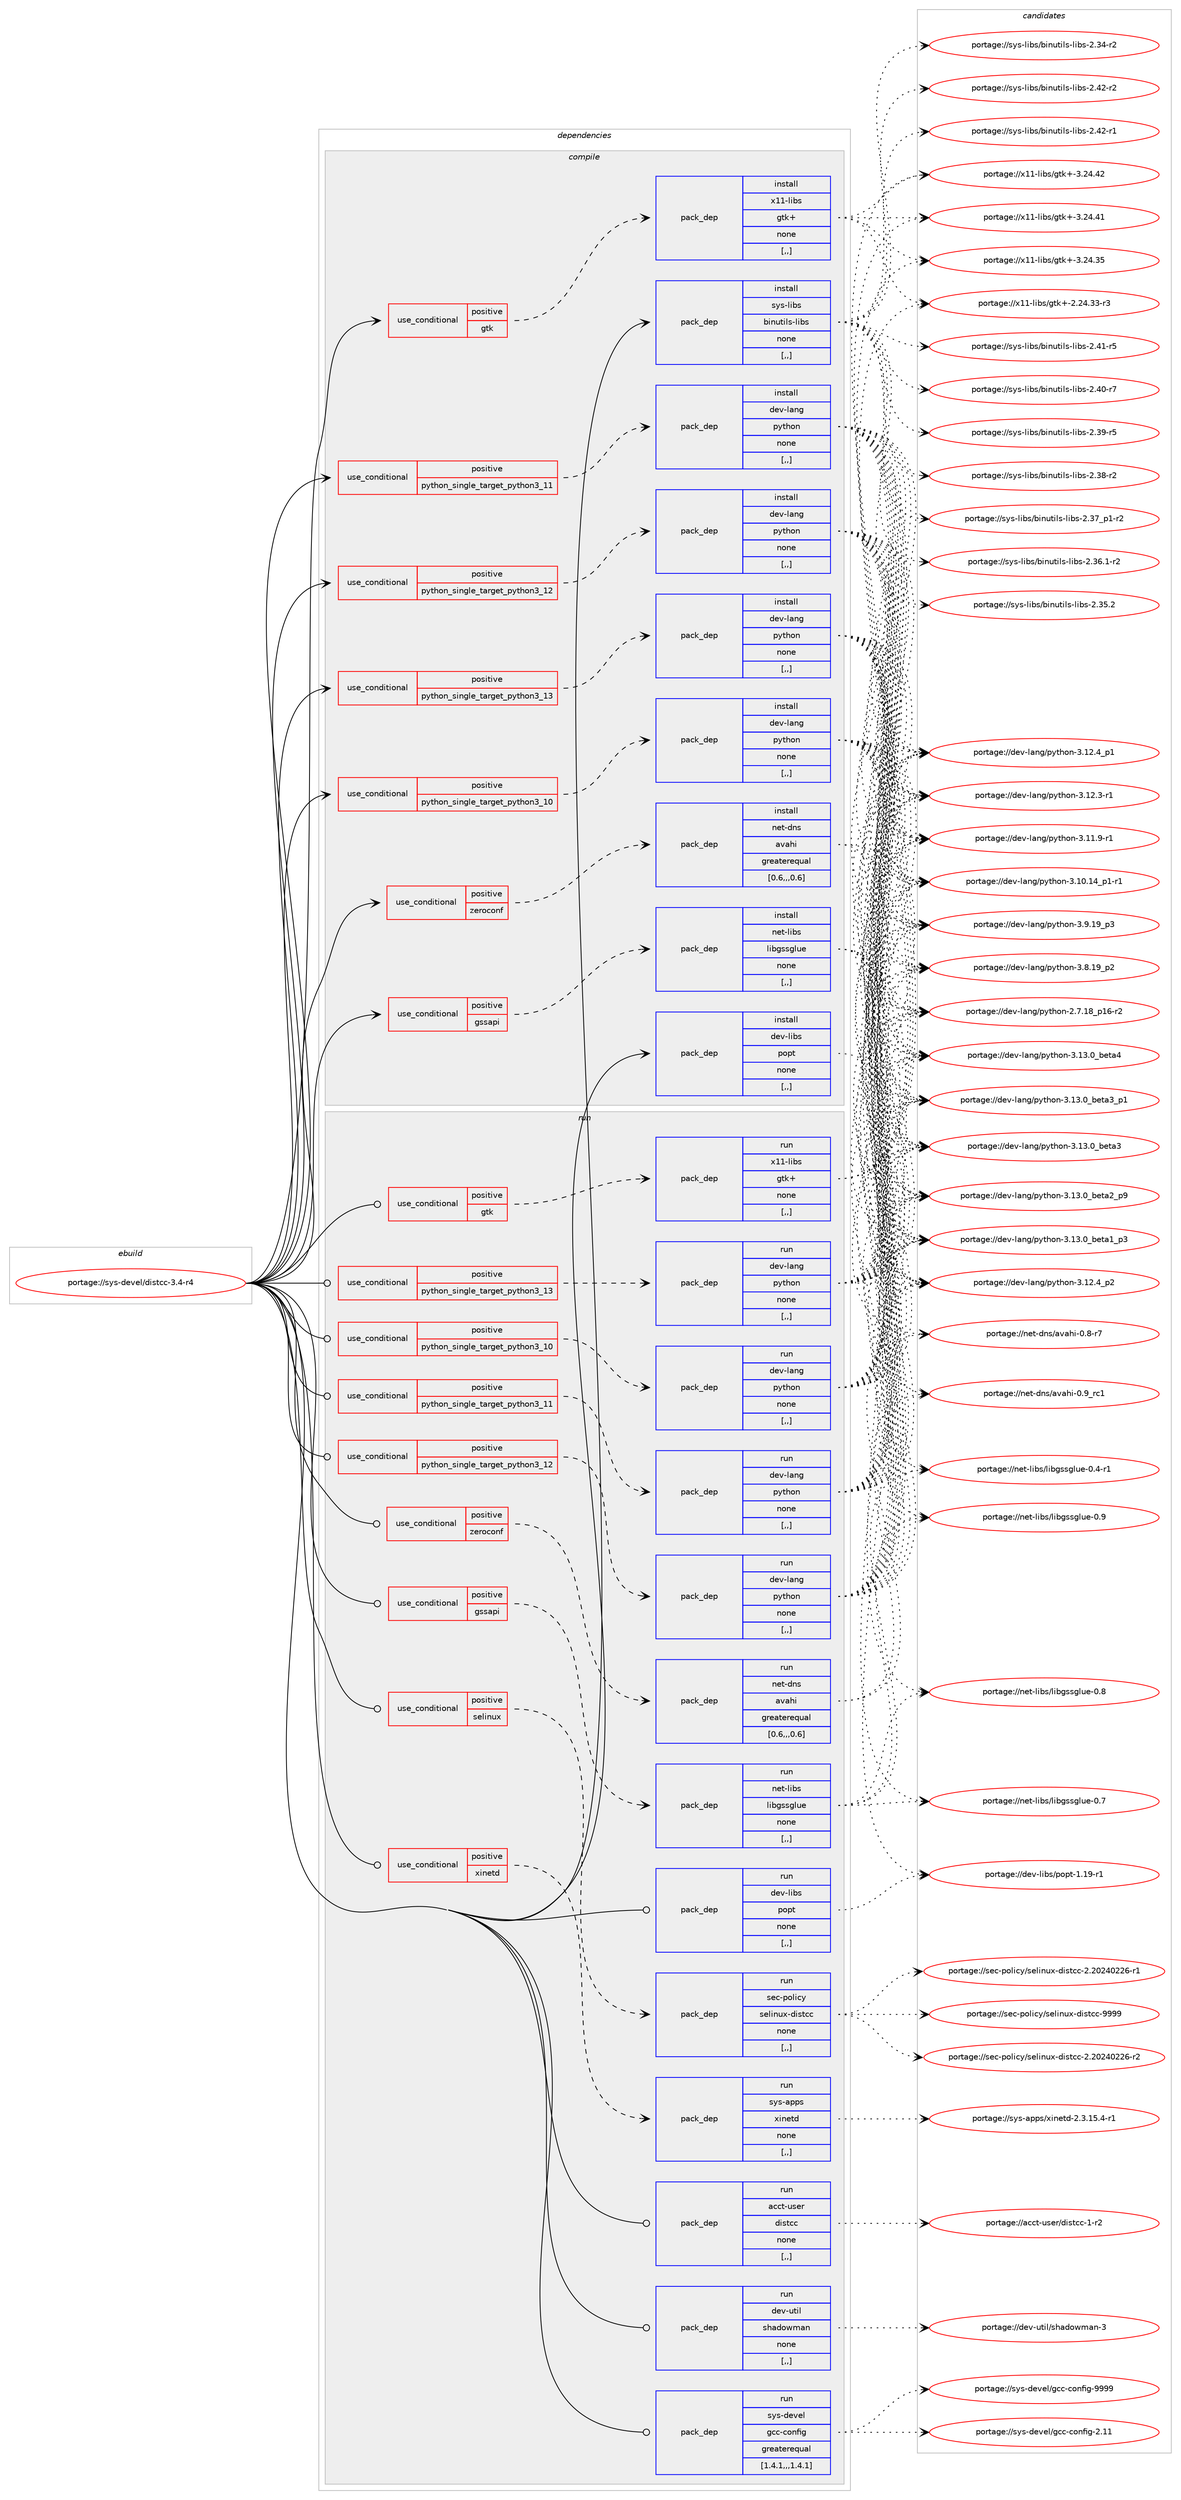 digraph prolog {

# *************
# Graph options
# *************

newrank=true;
concentrate=true;
compound=true;
graph [rankdir=LR,fontname=Helvetica,fontsize=10,ranksep=1.5];#, ranksep=2.5, nodesep=0.2];
edge  [arrowhead=vee];
node  [fontname=Helvetica,fontsize=10];

# **********
# The ebuild
# **********

subgraph cluster_leftcol {
color=gray;
label=<<i>ebuild</i>>;
id [label="portage://sys-devel/distcc-3.4-r4", color=red, width=4, href="../sys-devel/distcc-3.4-r4.svg"];
}

# ****************
# The dependencies
# ****************

subgraph cluster_midcol {
color=gray;
label=<<i>dependencies</i>>;
subgraph cluster_compile {
fillcolor="#eeeeee";
style=filled;
label=<<i>compile</i>>;
subgraph cond115149 {
dependency432946 [label=<<TABLE BORDER="0" CELLBORDER="1" CELLSPACING="0" CELLPADDING="4"><TR><TD ROWSPAN="3" CELLPADDING="10">use_conditional</TD></TR><TR><TD>positive</TD></TR><TR><TD>gssapi</TD></TR></TABLE>>, shape=none, color=red];
subgraph pack314850 {
dependency432947 [label=<<TABLE BORDER="0" CELLBORDER="1" CELLSPACING="0" CELLPADDING="4" WIDTH="220"><TR><TD ROWSPAN="6" CELLPADDING="30">pack_dep</TD></TR><TR><TD WIDTH="110">install</TD></TR><TR><TD>net-libs</TD></TR><TR><TD>libgssglue</TD></TR><TR><TD>none</TD></TR><TR><TD>[,,]</TD></TR></TABLE>>, shape=none, color=blue];
}
dependency432946:e -> dependency432947:w [weight=20,style="dashed",arrowhead="vee"];
}
id:e -> dependency432946:w [weight=20,style="solid",arrowhead="vee"];
subgraph cond115150 {
dependency432948 [label=<<TABLE BORDER="0" CELLBORDER="1" CELLSPACING="0" CELLPADDING="4"><TR><TD ROWSPAN="3" CELLPADDING="10">use_conditional</TD></TR><TR><TD>positive</TD></TR><TR><TD>gtk</TD></TR></TABLE>>, shape=none, color=red];
subgraph pack314851 {
dependency432949 [label=<<TABLE BORDER="0" CELLBORDER="1" CELLSPACING="0" CELLPADDING="4" WIDTH="220"><TR><TD ROWSPAN="6" CELLPADDING="30">pack_dep</TD></TR><TR><TD WIDTH="110">install</TD></TR><TR><TD>x11-libs</TD></TR><TR><TD>gtk+</TD></TR><TR><TD>none</TD></TR><TR><TD>[,,]</TD></TR></TABLE>>, shape=none, color=blue];
}
dependency432948:e -> dependency432949:w [weight=20,style="dashed",arrowhead="vee"];
}
id:e -> dependency432948:w [weight=20,style="solid",arrowhead="vee"];
subgraph cond115151 {
dependency432950 [label=<<TABLE BORDER="0" CELLBORDER="1" CELLSPACING="0" CELLPADDING="4"><TR><TD ROWSPAN="3" CELLPADDING="10">use_conditional</TD></TR><TR><TD>positive</TD></TR><TR><TD>python_single_target_python3_10</TD></TR></TABLE>>, shape=none, color=red];
subgraph pack314852 {
dependency432951 [label=<<TABLE BORDER="0" CELLBORDER="1" CELLSPACING="0" CELLPADDING="4" WIDTH="220"><TR><TD ROWSPAN="6" CELLPADDING="30">pack_dep</TD></TR><TR><TD WIDTH="110">install</TD></TR><TR><TD>dev-lang</TD></TR><TR><TD>python</TD></TR><TR><TD>none</TD></TR><TR><TD>[,,]</TD></TR></TABLE>>, shape=none, color=blue];
}
dependency432950:e -> dependency432951:w [weight=20,style="dashed",arrowhead="vee"];
}
id:e -> dependency432950:w [weight=20,style="solid",arrowhead="vee"];
subgraph cond115152 {
dependency432952 [label=<<TABLE BORDER="0" CELLBORDER="1" CELLSPACING="0" CELLPADDING="4"><TR><TD ROWSPAN="3" CELLPADDING="10">use_conditional</TD></TR><TR><TD>positive</TD></TR><TR><TD>python_single_target_python3_11</TD></TR></TABLE>>, shape=none, color=red];
subgraph pack314853 {
dependency432953 [label=<<TABLE BORDER="0" CELLBORDER="1" CELLSPACING="0" CELLPADDING="4" WIDTH="220"><TR><TD ROWSPAN="6" CELLPADDING="30">pack_dep</TD></TR><TR><TD WIDTH="110">install</TD></TR><TR><TD>dev-lang</TD></TR><TR><TD>python</TD></TR><TR><TD>none</TD></TR><TR><TD>[,,]</TD></TR></TABLE>>, shape=none, color=blue];
}
dependency432952:e -> dependency432953:w [weight=20,style="dashed",arrowhead="vee"];
}
id:e -> dependency432952:w [weight=20,style="solid",arrowhead="vee"];
subgraph cond115153 {
dependency432954 [label=<<TABLE BORDER="0" CELLBORDER="1" CELLSPACING="0" CELLPADDING="4"><TR><TD ROWSPAN="3" CELLPADDING="10">use_conditional</TD></TR><TR><TD>positive</TD></TR><TR><TD>python_single_target_python3_12</TD></TR></TABLE>>, shape=none, color=red];
subgraph pack314854 {
dependency432955 [label=<<TABLE BORDER="0" CELLBORDER="1" CELLSPACING="0" CELLPADDING="4" WIDTH="220"><TR><TD ROWSPAN="6" CELLPADDING="30">pack_dep</TD></TR><TR><TD WIDTH="110">install</TD></TR><TR><TD>dev-lang</TD></TR><TR><TD>python</TD></TR><TR><TD>none</TD></TR><TR><TD>[,,]</TD></TR></TABLE>>, shape=none, color=blue];
}
dependency432954:e -> dependency432955:w [weight=20,style="dashed",arrowhead="vee"];
}
id:e -> dependency432954:w [weight=20,style="solid",arrowhead="vee"];
subgraph cond115154 {
dependency432956 [label=<<TABLE BORDER="0" CELLBORDER="1" CELLSPACING="0" CELLPADDING="4"><TR><TD ROWSPAN="3" CELLPADDING="10">use_conditional</TD></TR><TR><TD>positive</TD></TR><TR><TD>python_single_target_python3_13</TD></TR></TABLE>>, shape=none, color=red];
subgraph pack314855 {
dependency432957 [label=<<TABLE BORDER="0" CELLBORDER="1" CELLSPACING="0" CELLPADDING="4" WIDTH="220"><TR><TD ROWSPAN="6" CELLPADDING="30">pack_dep</TD></TR><TR><TD WIDTH="110">install</TD></TR><TR><TD>dev-lang</TD></TR><TR><TD>python</TD></TR><TR><TD>none</TD></TR><TR><TD>[,,]</TD></TR></TABLE>>, shape=none, color=blue];
}
dependency432956:e -> dependency432957:w [weight=20,style="dashed",arrowhead="vee"];
}
id:e -> dependency432956:w [weight=20,style="solid",arrowhead="vee"];
subgraph cond115155 {
dependency432958 [label=<<TABLE BORDER="0" CELLBORDER="1" CELLSPACING="0" CELLPADDING="4"><TR><TD ROWSPAN="3" CELLPADDING="10">use_conditional</TD></TR><TR><TD>positive</TD></TR><TR><TD>zeroconf</TD></TR></TABLE>>, shape=none, color=red];
subgraph pack314856 {
dependency432959 [label=<<TABLE BORDER="0" CELLBORDER="1" CELLSPACING="0" CELLPADDING="4" WIDTH="220"><TR><TD ROWSPAN="6" CELLPADDING="30">pack_dep</TD></TR><TR><TD WIDTH="110">install</TD></TR><TR><TD>net-dns</TD></TR><TR><TD>avahi</TD></TR><TR><TD>greaterequal</TD></TR><TR><TD>[0.6,,,0.6]</TD></TR></TABLE>>, shape=none, color=blue];
}
dependency432958:e -> dependency432959:w [weight=20,style="dashed",arrowhead="vee"];
}
id:e -> dependency432958:w [weight=20,style="solid",arrowhead="vee"];
subgraph pack314857 {
dependency432960 [label=<<TABLE BORDER="0" CELLBORDER="1" CELLSPACING="0" CELLPADDING="4" WIDTH="220"><TR><TD ROWSPAN="6" CELLPADDING="30">pack_dep</TD></TR><TR><TD WIDTH="110">install</TD></TR><TR><TD>dev-libs</TD></TR><TR><TD>popt</TD></TR><TR><TD>none</TD></TR><TR><TD>[,,]</TD></TR></TABLE>>, shape=none, color=blue];
}
id:e -> dependency432960:w [weight=20,style="solid",arrowhead="vee"];
subgraph pack314858 {
dependency432961 [label=<<TABLE BORDER="0" CELLBORDER="1" CELLSPACING="0" CELLPADDING="4" WIDTH="220"><TR><TD ROWSPAN="6" CELLPADDING="30">pack_dep</TD></TR><TR><TD WIDTH="110">install</TD></TR><TR><TD>sys-libs</TD></TR><TR><TD>binutils-libs</TD></TR><TR><TD>none</TD></TR><TR><TD>[,,]</TD></TR></TABLE>>, shape=none, color=blue];
}
id:e -> dependency432961:w [weight=20,style="solid",arrowhead="vee"];
}
subgraph cluster_compileandrun {
fillcolor="#eeeeee";
style=filled;
label=<<i>compile and run</i>>;
}
subgraph cluster_run {
fillcolor="#eeeeee";
style=filled;
label=<<i>run</i>>;
subgraph cond115156 {
dependency432962 [label=<<TABLE BORDER="0" CELLBORDER="1" CELLSPACING="0" CELLPADDING="4"><TR><TD ROWSPAN="3" CELLPADDING="10">use_conditional</TD></TR><TR><TD>positive</TD></TR><TR><TD>gssapi</TD></TR></TABLE>>, shape=none, color=red];
subgraph pack314859 {
dependency432963 [label=<<TABLE BORDER="0" CELLBORDER="1" CELLSPACING="0" CELLPADDING="4" WIDTH="220"><TR><TD ROWSPAN="6" CELLPADDING="30">pack_dep</TD></TR><TR><TD WIDTH="110">run</TD></TR><TR><TD>net-libs</TD></TR><TR><TD>libgssglue</TD></TR><TR><TD>none</TD></TR><TR><TD>[,,]</TD></TR></TABLE>>, shape=none, color=blue];
}
dependency432962:e -> dependency432963:w [weight=20,style="dashed",arrowhead="vee"];
}
id:e -> dependency432962:w [weight=20,style="solid",arrowhead="odot"];
subgraph cond115157 {
dependency432964 [label=<<TABLE BORDER="0" CELLBORDER="1" CELLSPACING="0" CELLPADDING="4"><TR><TD ROWSPAN="3" CELLPADDING="10">use_conditional</TD></TR><TR><TD>positive</TD></TR><TR><TD>gtk</TD></TR></TABLE>>, shape=none, color=red];
subgraph pack314860 {
dependency432965 [label=<<TABLE BORDER="0" CELLBORDER="1" CELLSPACING="0" CELLPADDING="4" WIDTH="220"><TR><TD ROWSPAN="6" CELLPADDING="30">pack_dep</TD></TR><TR><TD WIDTH="110">run</TD></TR><TR><TD>x11-libs</TD></TR><TR><TD>gtk+</TD></TR><TR><TD>none</TD></TR><TR><TD>[,,]</TD></TR></TABLE>>, shape=none, color=blue];
}
dependency432964:e -> dependency432965:w [weight=20,style="dashed",arrowhead="vee"];
}
id:e -> dependency432964:w [weight=20,style="solid",arrowhead="odot"];
subgraph cond115158 {
dependency432966 [label=<<TABLE BORDER="0" CELLBORDER="1" CELLSPACING="0" CELLPADDING="4"><TR><TD ROWSPAN="3" CELLPADDING="10">use_conditional</TD></TR><TR><TD>positive</TD></TR><TR><TD>python_single_target_python3_10</TD></TR></TABLE>>, shape=none, color=red];
subgraph pack314861 {
dependency432967 [label=<<TABLE BORDER="0" CELLBORDER="1" CELLSPACING="0" CELLPADDING="4" WIDTH="220"><TR><TD ROWSPAN="6" CELLPADDING="30">pack_dep</TD></TR><TR><TD WIDTH="110">run</TD></TR><TR><TD>dev-lang</TD></TR><TR><TD>python</TD></TR><TR><TD>none</TD></TR><TR><TD>[,,]</TD></TR></TABLE>>, shape=none, color=blue];
}
dependency432966:e -> dependency432967:w [weight=20,style="dashed",arrowhead="vee"];
}
id:e -> dependency432966:w [weight=20,style="solid",arrowhead="odot"];
subgraph cond115159 {
dependency432968 [label=<<TABLE BORDER="0" CELLBORDER="1" CELLSPACING="0" CELLPADDING="4"><TR><TD ROWSPAN="3" CELLPADDING="10">use_conditional</TD></TR><TR><TD>positive</TD></TR><TR><TD>python_single_target_python3_11</TD></TR></TABLE>>, shape=none, color=red];
subgraph pack314862 {
dependency432969 [label=<<TABLE BORDER="0" CELLBORDER="1" CELLSPACING="0" CELLPADDING="4" WIDTH="220"><TR><TD ROWSPAN="6" CELLPADDING="30">pack_dep</TD></TR><TR><TD WIDTH="110">run</TD></TR><TR><TD>dev-lang</TD></TR><TR><TD>python</TD></TR><TR><TD>none</TD></TR><TR><TD>[,,]</TD></TR></TABLE>>, shape=none, color=blue];
}
dependency432968:e -> dependency432969:w [weight=20,style="dashed",arrowhead="vee"];
}
id:e -> dependency432968:w [weight=20,style="solid",arrowhead="odot"];
subgraph cond115160 {
dependency432970 [label=<<TABLE BORDER="0" CELLBORDER="1" CELLSPACING="0" CELLPADDING="4"><TR><TD ROWSPAN="3" CELLPADDING="10">use_conditional</TD></TR><TR><TD>positive</TD></TR><TR><TD>python_single_target_python3_12</TD></TR></TABLE>>, shape=none, color=red];
subgraph pack314863 {
dependency432971 [label=<<TABLE BORDER="0" CELLBORDER="1" CELLSPACING="0" CELLPADDING="4" WIDTH="220"><TR><TD ROWSPAN="6" CELLPADDING="30">pack_dep</TD></TR><TR><TD WIDTH="110">run</TD></TR><TR><TD>dev-lang</TD></TR><TR><TD>python</TD></TR><TR><TD>none</TD></TR><TR><TD>[,,]</TD></TR></TABLE>>, shape=none, color=blue];
}
dependency432970:e -> dependency432971:w [weight=20,style="dashed",arrowhead="vee"];
}
id:e -> dependency432970:w [weight=20,style="solid",arrowhead="odot"];
subgraph cond115161 {
dependency432972 [label=<<TABLE BORDER="0" CELLBORDER="1" CELLSPACING="0" CELLPADDING="4"><TR><TD ROWSPAN="3" CELLPADDING="10">use_conditional</TD></TR><TR><TD>positive</TD></TR><TR><TD>python_single_target_python3_13</TD></TR></TABLE>>, shape=none, color=red];
subgraph pack314864 {
dependency432973 [label=<<TABLE BORDER="0" CELLBORDER="1" CELLSPACING="0" CELLPADDING="4" WIDTH="220"><TR><TD ROWSPAN="6" CELLPADDING="30">pack_dep</TD></TR><TR><TD WIDTH="110">run</TD></TR><TR><TD>dev-lang</TD></TR><TR><TD>python</TD></TR><TR><TD>none</TD></TR><TR><TD>[,,]</TD></TR></TABLE>>, shape=none, color=blue];
}
dependency432972:e -> dependency432973:w [weight=20,style="dashed",arrowhead="vee"];
}
id:e -> dependency432972:w [weight=20,style="solid",arrowhead="odot"];
subgraph cond115162 {
dependency432974 [label=<<TABLE BORDER="0" CELLBORDER="1" CELLSPACING="0" CELLPADDING="4"><TR><TD ROWSPAN="3" CELLPADDING="10">use_conditional</TD></TR><TR><TD>positive</TD></TR><TR><TD>selinux</TD></TR></TABLE>>, shape=none, color=red];
subgraph pack314865 {
dependency432975 [label=<<TABLE BORDER="0" CELLBORDER="1" CELLSPACING="0" CELLPADDING="4" WIDTH="220"><TR><TD ROWSPAN="6" CELLPADDING="30">pack_dep</TD></TR><TR><TD WIDTH="110">run</TD></TR><TR><TD>sec-policy</TD></TR><TR><TD>selinux-distcc</TD></TR><TR><TD>none</TD></TR><TR><TD>[,,]</TD></TR></TABLE>>, shape=none, color=blue];
}
dependency432974:e -> dependency432975:w [weight=20,style="dashed",arrowhead="vee"];
}
id:e -> dependency432974:w [weight=20,style="solid",arrowhead="odot"];
subgraph cond115163 {
dependency432976 [label=<<TABLE BORDER="0" CELLBORDER="1" CELLSPACING="0" CELLPADDING="4"><TR><TD ROWSPAN="3" CELLPADDING="10">use_conditional</TD></TR><TR><TD>positive</TD></TR><TR><TD>xinetd</TD></TR></TABLE>>, shape=none, color=red];
subgraph pack314866 {
dependency432977 [label=<<TABLE BORDER="0" CELLBORDER="1" CELLSPACING="0" CELLPADDING="4" WIDTH="220"><TR><TD ROWSPAN="6" CELLPADDING="30">pack_dep</TD></TR><TR><TD WIDTH="110">run</TD></TR><TR><TD>sys-apps</TD></TR><TR><TD>xinetd</TD></TR><TR><TD>none</TD></TR><TR><TD>[,,]</TD></TR></TABLE>>, shape=none, color=blue];
}
dependency432976:e -> dependency432977:w [weight=20,style="dashed",arrowhead="vee"];
}
id:e -> dependency432976:w [weight=20,style="solid",arrowhead="odot"];
subgraph cond115164 {
dependency432978 [label=<<TABLE BORDER="0" CELLBORDER="1" CELLSPACING="0" CELLPADDING="4"><TR><TD ROWSPAN="3" CELLPADDING="10">use_conditional</TD></TR><TR><TD>positive</TD></TR><TR><TD>zeroconf</TD></TR></TABLE>>, shape=none, color=red];
subgraph pack314867 {
dependency432979 [label=<<TABLE BORDER="0" CELLBORDER="1" CELLSPACING="0" CELLPADDING="4" WIDTH="220"><TR><TD ROWSPAN="6" CELLPADDING="30">pack_dep</TD></TR><TR><TD WIDTH="110">run</TD></TR><TR><TD>net-dns</TD></TR><TR><TD>avahi</TD></TR><TR><TD>greaterequal</TD></TR><TR><TD>[0.6,,,0.6]</TD></TR></TABLE>>, shape=none, color=blue];
}
dependency432978:e -> dependency432979:w [weight=20,style="dashed",arrowhead="vee"];
}
id:e -> dependency432978:w [weight=20,style="solid",arrowhead="odot"];
subgraph pack314868 {
dependency432980 [label=<<TABLE BORDER="0" CELLBORDER="1" CELLSPACING="0" CELLPADDING="4" WIDTH="220"><TR><TD ROWSPAN="6" CELLPADDING="30">pack_dep</TD></TR><TR><TD WIDTH="110">run</TD></TR><TR><TD>acct-user</TD></TR><TR><TD>distcc</TD></TR><TR><TD>none</TD></TR><TR><TD>[,,]</TD></TR></TABLE>>, shape=none, color=blue];
}
id:e -> dependency432980:w [weight=20,style="solid",arrowhead="odot"];
subgraph pack314869 {
dependency432981 [label=<<TABLE BORDER="0" CELLBORDER="1" CELLSPACING="0" CELLPADDING="4" WIDTH="220"><TR><TD ROWSPAN="6" CELLPADDING="30">pack_dep</TD></TR><TR><TD WIDTH="110">run</TD></TR><TR><TD>dev-libs</TD></TR><TR><TD>popt</TD></TR><TR><TD>none</TD></TR><TR><TD>[,,]</TD></TR></TABLE>>, shape=none, color=blue];
}
id:e -> dependency432981:w [weight=20,style="solid",arrowhead="odot"];
subgraph pack314870 {
dependency432982 [label=<<TABLE BORDER="0" CELLBORDER="1" CELLSPACING="0" CELLPADDING="4" WIDTH="220"><TR><TD ROWSPAN="6" CELLPADDING="30">pack_dep</TD></TR><TR><TD WIDTH="110">run</TD></TR><TR><TD>dev-util</TD></TR><TR><TD>shadowman</TD></TR><TR><TD>none</TD></TR><TR><TD>[,,]</TD></TR></TABLE>>, shape=none, color=blue];
}
id:e -> dependency432982:w [weight=20,style="solid",arrowhead="odot"];
subgraph pack314871 {
dependency432983 [label=<<TABLE BORDER="0" CELLBORDER="1" CELLSPACING="0" CELLPADDING="4" WIDTH="220"><TR><TD ROWSPAN="6" CELLPADDING="30">pack_dep</TD></TR><TR><TD WIDTH="110">run</TD></TR><TR><TD>sys-devel</TD></TR><TR><TD>gcc-config</TD></TR><TR><TD>greaterequal</TD></TR><TR><TD>[1.4.1,,,1.4.1]</TD></TR></TABLE>>, shape=none, color=blue];
}
id:e -> dependency432983:w [weight=20,style="solid",arrowhead="odot"];
}
}

# **************
# The candidates
# **************

subgraph cluster_choices {
rank=same;
color=gray;
label=<<i>candidates</i>>;

subgraph choice314850 {
color=black;
nodesep=1;
choice1101011164510810598115471081059810311511510310811710145484657 [label="portage://net-libs/libgssglue-0.9", color=red, width=4,href="../net-libs/libgssglue-0.9.svg"];
choice1101011164510810598115471081059810311511510310811710145484656 [label="portage://net-libs/libgssglue-0.8", color=red, width=4,href="../net-libs/libgssglue-0.8.svg"];
choice1101011164510810598115471081059810311511510310811710145484655 [label="portage://net-libs/libgssglue-0.7", color=red, width=4,href="../net-libs/libgssglue-0.7.svg"];
choice11010111645108105981154710810598103115115103108117101454846524511449 [label="portage://net-libs/libgssglue-0.4-r1", color=red, width=4,href="../net-libs/libgssglue-0.4-r1.svg"];
dependency432947:e -> choice1101011164510810598115471081059810311511510310811710145484657:w [style=dotted,weight="100"];
dependency432947:e -> choice1101011164510810598115471081059810311511510310811710145484656:w [style=dotted,weight="100"];
dependency432947:e -> choice1101011164510810598115471081059810311511510310811710145484655:w [style=dotted,weight="100"];
dependency432947:e -> choice11010111645108105981154710810598103115115103108117101454846524511449:w [style=dotted,weight="100"];
}
subgraph choice314851 {
color=black;
nodesep=1;
choice1204949451081059811547103116107434551465052465250 [label="portage://x11-libs/gtk+-3.24.42", color=red, width=4,href="../x11-libs/gtk+-3.24.42.svg"];
choice1204949451081059811547103116107434551465052465249 [label="portage://x11-libs/gtk+-3.24.41", color=red, width=4,href="../x11-libs/gtk+-3.24.41.svg"];
choice1204949451081059811547103116107434551465052465153 [label="portage://x11-libs/gtk+-3.24.35", color=red, width=4,href="../x11-libs/gtk+-3.24.35.svg"];
choice12049494510810598115471031161074345504650524651514511451 [label="portage://x11-libs/gtk+-2.24.33-r3", color=red, width=4,href="../x11-libs/gtk+-2.24.33-r3.svg"];
dependency432949:e -> choice1204949451081059811547103116107434551465052465250:w [style=dotted,weight="100"];
dependency432949:e -> choice1204949451081059811547103116107434551465052465249:w [style=dotted,weight="100"];
dependency432949:e -> choice1204949451081059811547103116107434551465052465153:w [style=dotted,weight="100"];
dependency432949:e -> choice12049494510810598115471031161074345504650524651514511451:w [style=dotted,weight="100"];
}
subgraph choice314852 {
color=black;
nodesep=1;
choice1001011184510897110103471121211161041111104551464951464895981011169752 [label="portage://dev-lang/python-3.13.0_beta4", color=red, width=4,href="../dev-lang/python-3.13.0_beta4.svg"];
choice10010111845108971101034711212111610411111045514649514648959810111697519511249 [label="portage://dev-lang/python-3.13.0_beta3_p1", color=red, width=4,href="../dev-lang/python-3.13.0_beta3_p1.svg"];
choice1001011184510897110103471121211161041111104551464951464895981011169751 [label="portage://dev-lang/python-3.13.0_beta3", color=red, width=4,href="../dev-lang/python-3.13.0_beta3.svg"];
choice10010111845108971101034711212111610411111045514649514648959810111697509511257 [label="portage://dev-lang/python-3.13.0_beta2_p9", color=red, width=4,href="../dev-lang/python-3.13.0_beta2_p9.svg"];
choice10010111845108971101034711212111610411111045514649514648959810111697499511251 [label="portage://dev-lang/python-3.13.0_beta1_p3", color=red, width=4,href="../dev-lang/python-3.13.0_beta1_p3.svg"];
choice100101118451089711010347112121116104111110455146495046529511250 [label="portage://dev-lang/python-3.12.4_p2", color=red, width=4,href="../dev-lang/python-3.12.4_p2.svg"];
choice100101118451089711010347112121116104111110455146495046529511249 [label="portage://dev-lang/python-3.12.4_p1", color=red, width=4,href="../dev-lang/python-3.12.4_p1.svg"];
choice100101118451089711010347112121116104111110455146495046514511449 [label="portage://dev-lang/python-3.12.3-r1", color=red, width=4,href="../dev-lang/python-3.12.3-r1.svg"];
choice100101118451089711010347112121116104111110455146494946574511449 [label="portage://dev-lang/python-3.11.9-r1", color=red, width=4,href="../dev-lang/python-3.11.9-r1.svg"];
choice100101118451089711010347112121116104111110455146494846495295112494511449 [label="portage://dev-lang/python-3.10.14_p1-r1", color=red, width=4,href="../dev-lang/python-3.10.14_p1-r1.svg"];
choice100101118451089711010347112121116104111110455146574649579511251 [label="portage://dev-lang/python-3.9.19_p3", color=red, width=4,href="../dev-lang/python-3.9.19_p3.svg"];
choice100101118451089711010347112121116104111110455146564649579511250 [label="portage://dev-lang/python-3.8.19_p2", color=red, width=4,href="../dev-lang/python-3.8.19_p2.svg"];
choice100101118451089711010347112121116104111110455046554649569511249544511450 [label="portage://dev-lang/python-2.7.18_p16-r2", color=red, width=4,href="../dev-lang/python-2.7.18_p16-r2.svg"];
dependency432951:e -> choice1001011184510897110103471121211161041111104551464951464895981011169752:w [style=dotted,weight="100"];
dependency432951:e -> choice10010111845108971101034711212111610411111045514649514648959810111697519511249:w [style=dotted,weight="100"];
dependency432951:e -> choice1001011184510897110103471121211161041111104551464951464895981011169751:w [style=dotted,weight="100"];
dependency432951:e -> choice10010111845108971101034711212111610411111045514649514648959810111697509511257:w [style=dotted,weight="100"];
dependency432951:e -> choice10010111845108971101034711212111610411111045514649514648959810111697499511251:w [style=dotted,weight="100"];
dependency432951:e -> choice100101118451089711010347112121116104111110455146495046529511250:w [style=dotted,weight="100"];
dependency432951:e -> choice100101118451089711010347112121116104111110455146495046529511249:w [style=dotted,weight="100"];
dependency432951:e -> choice100101118451089711010347112121116104111110455146495046514511449:w [style=dotted,weight="100"];
dependency432951:e -> choice100101118451089711010347112121116104111110455146494946574511449:w [style=dotted,weight="100"];
dependency432951:e -> choice100101118451089711010347112121116104111110455146494846495295112494511449:w [style=dotted,weight="100"];
dependency432951:e -> choice100101118451089711010347112121116104111110455146574649579511251:w [style=dotted,weight="100"];
dependency432951:e -> choice100101118451089711010347112121116104111110455146564649579511250:w [style=dotted,weight="100"];
dependency432951:e -> choice100101118451089711010347112121116104111110455046554649569511249544511450:w [style=dotted,weight="100"];
}
subgraph choice314853 {
color=black;
nodesep=1;
choice1001011184510897110103471121211161041111104551464951464895981011169752 [label="portage://dev-lang/python-3.13.0_beta4", color=red, width=4,href="../dev-lang/python-3.13.0_beta4.svg"];
choice10010111845108971101034711212111610411111045514649514648959810111697519511249 [label="portage://dev-lang/python-3.13.0_beta3_p1", color=red, width=4,href="../dev-lang/python-3.13.0_beta3_p1.svg"];
choice1001011184510897110103471121211161041111104551464951464895981011169751 [label="portage://dev-lang/python-3.13.0_beta3", color=red, width=4,href="../dev-lang/python-3.13.0_beta3.svg"];
choice10010111845108971101034711212111610411111045514649514648959810111697509511257 [label="portage://dev-lang/python-3.13.0_beta2_p9", color=red, width=4,href="../dev-lang/python-3.13.0_beta2_p9.svg"];
choice10010111845108971101034711212111610411111045514649514648959810111697499511251 [label="portage://dev-lang/python-3.13.0_beta1_p3", color=red, width=4,href="../dev-lang/python-3.13.0_beta1_p3.svg"];
choice100101118451089711010347112121116104111110455146495046529511250 [label="portage://dev-lang/python-3.12.4_p2", color=red, width=4,href="../dev-lang/python-3.12.4_p2.svg"];
choice100101118451089711010347112121116104111110455146495046529511249 [label="portage://dev-lang/python-3.12.4_p1", color=red, width=4,href="../dev-lang/python-3.12.4_p1.svg"];
choice100101118451089711010347112121116104111110455146495046514511449 [label="portage://dev-lang/python-3.12.3-r1", color=red, width=4,href="../dev-lang/python-3.12.3-r1.svg"];
choice100101118451089711010347112121116104111110455146494946574511449 [label="portage://dev-lang/python-3.11.9-r1", color=red, width=4,href="../dev-lang/python-3.11.9-r1.svg"];
choice100101118451089711010347112121116104111110455146494846495295112494511449 [label="portage://dev-lang/python-3.10.14_p1-r1", color=red, width=4,href="../dev-lang/python-3.10.14_p1-r1.svg"];
choice100101118451089711010347112121116104111110455146574649579511251 [label="portage://dev-lang/python-3.9.19_p3", color=red, width=4,href="../dev-lang/python-3.9.19_p3.svg"];
choice100101118451089711010347112121116104111110455146564649579511250 [label="portage://dev-lang/python-3.8.19_p2", color=red, width=4,href="../dev-lang/python-3.8.19_p2.svg"];
choice100101118451089711010347112121116104111110455046554649569511249544511450 [label="portage://dev-lang/python-2.7.18_p16-r2", color=red, width=4,href="../dev-lang/python-2.7.18_p16-r2.svg"];
dependency432953:e -> choice1001011184510897110103471121211161041111104551464951464895981011169752:w [style=dotted,weight="100"];
dependency432953:e -> choice10010111845108971101034711212111610411111045514649514648959810111697519511249:w [style=dotted,weight="100"];
dependency432953:e -> choice1001011184510897110103471121211161041111104551464951464895981011169751:w [style=dotted,weight="100"];
dependency432953:e -> choice10010111845108971101034711212111610411111045514649514648959810111697509511257:w [style=dotted,weight="100"];
dependency432953:e -> choice10010111845108971101034711212111610411111045514649514648959810111697499511251:w [style=dotted,weight="100"];
dependency432953:e -> choice100101118451089711010347112121116104111110455146495046529511250:w [style=dotted,weight="100"];
dependency432953:e -> choice100101118451089711010347112121116104111110455146495046529511249:w [style=dotted,weight="100"];
dependency432953:e -> choice100101118451089711010347112121116104111110455146495046514511449:w [style=dotted,weight="100"];
dependency432953:e -> choice100101118451089711010347112121116104111110455146494946574511449:w [style=dotted,weight="100"];
dependency432953:e -> choice100101118451089711010347112121116104111110455146494846495295112494511449:w [style=dotted,weight="100"];
dependency432953:e -> choice100101118451089711010347112121116104111110455146574649579511251:w [style=dotted,weight="100"];
dependency432953:e -> choice100101118451089711010347112121116104111110455146564649579511250:w [style=dotted,weight="100"];
dependency432953:e -> choice100101118451089711010347112121116104111110455046554649569511249544511450:w [style=dotted,weight="100"];
}
subgraph choice314854 {
color=black;
nodesep=1;
choice1001011184510897110103471121211161041111104551464951464895981011169752 [label="portage://dev-lang/python-3.13.0_beta4", color=red, width=4,href="../dev-lang/python-3.13.0_beta4.svg"];
choice10010111845108971101034711212111610411111045514649514648959810111697519511249 [label="portage://dev-lang/python-3.13.0_beta3_p1", color=red, width=4,href="../dev-lang/python-3.13.0_beta3_p1.svg"];
choice1001011184510897110103471121211161041111104551464951464895981011169751 [label="portage://dev-lang/python-3.13.0_beta3", color=red, width=4,href="../dev-lang/python-3.13.0_beta3.svg"];
choice10010111845108971101034711212111610411111045514649514648959810111697509511257 [label="portage://dev-lang/python-3.13.0_beta2_p9", color=red, width=4,href="../dev-lang/python-3.13.0_beta2_p9.svg"];
choice10010111845108971101034711212111610411111045514649514648959810111697499511251 [label="portage://dev-lang/python-3.13.0_beta1_p3", color=red, width=4,href="../dev-lang/python-3.13.0_beta1_p3.svg"];
choice100101118451089711010347112121116104111110455146495046529511250 [label="portage://dev-lang/python-3.12.4_p2", color=red, width=4,href="../dev-lang/python-3.12.4_p2.svg"];
choice100101118451089711010347112121116104111110455146495046529511249 [label="portage://dev-lang/python-3.12.4_p1", color=red, width=4,href="../dev-lang/python-3.12.4_p1.svg"];
choice100101118451089711010347112121116104111110455146495046514511449 [label="portage://dev-lang/python-3.12.3-r1", color=red, width=4,href="../dev-lang/python-3.12.3-r1.svg"];
choice100101118451089711010347112121116104111110455146494946574511449 [label="portage://dev-lang/python-3.11.9-r1", color=red, width=4,href="../dev-lang/python-3.11.9-r1.svg"];
choice100101118451089711010347112121116104111110455146494846495295112494511449 [label="portage://dev-lang/python-3.10.14_p1-r1", color=red, width=4,href="../dev-lang/python-3.10.14_p1-r1.svg"];
choice100101118451089711010347112121116104111110455146574649579511251 [label="portage://dev-lang/python-3.9.19_p3", color=red, width=4,href="../dev-lang/python-3.9.19_p3.svg"];
choice100101118451089711010347112121116104111110455146564649579511250 [label="portage://dev-lang/python-3.8.19_p2", color=red, width=4,href="../dev-lang/python-3.8.19_p2.svg"];
choice100101118451089711010347112121116104111110455046554649569511249544511450 [label="portage://dev-lang/python-2.7.18_p16-r2", color=red, width=4,href="../dev-lang/python-2.7.18_p16-r2.svg"];
dependency432955:e -> choice1001011184510897110103471121211161041111104551464951464895981011169752:w [style=dotted,weight="100"];
dependency432955:e -> choice10010111845108971101034711212111610411111045514649514648959810111697519511249:w [style=dotted,weight="100"];
dependency432955:e -> choice1001011184510897110103471121211161041111104551464951464895981011169751:w [style=dotted,weight="100"];
dependency432955:e -> choice10010111845108971101034711212111610411111045514649514648959810111697509511257:w [style=dotted,weight="100"];
dependency432955:e -> choice10010111845108971101034711212111610411111045514649514648959810111697499511251:w [style=dotted,weight="100"];
dependency432955:e -> choice100101118451089711010347112121116104111110455146495046529511250:w [style=dotted,weight="100"];
dependency432955:e -> choice100101118451089711010347112121116104111110455146495046529511249:w [style=dotted,weight="100"];
dependency432955:e -> choice100101118451089711010347112121116104111110455146495046514511449:w [style=dotted,weight="100"];
dependency432955:e -> choice100101118451089711010347112121116104111110455146494946574511449:w [style=dotted,weight="100"];
dependency432955:e -> choice100101118451089711010347112121116104111110455146494846495295112494511449:w [style=dotted,weight="100"];
dependency432955:e -> choice100101118451089711010347112121116104111110455146574649579511251:w [style=dotted,weight="100"];
dependency432955:e -> choice100101118451089711010347112121116104111110455146564649579511250:w [style=dotted,weight="100"];
dependency432955:e -> choice100101118451089711010347112121116104111110455046554649569511249544511450:w [style=dotted,weight="100"];
}
subgraph choice314855 {
color=black;
nodesep=1;
choice1001011184510897110103471121211161041111104551464951464895981011169752 [label="portage://dev-lang/python-3.13.0_beta4", color=red, width=4,href="../dev-lang/python-3.13.0_beta4.svg"];
choice10010111845108971101034711212111610411111045514649514648959810111697519511249 [label="portage://dev-lang/python-3.13.0_beta3_p1", color=red, width=4,href="../dev-lang/python-3.13.0_beta3_p1.svg"];
choice1001011184510897110103471121211161041111104551464951464895981011169751 [label="portage://dev-lang/python-3.13.0_beta3", color=red, width=4,href="../dev-lang/python-3.13.0_beta3.svg"];
choice10010111845108971101034711212111610411111045514649514648959810111697509511257 [label="portage://dev-lang/python-3.13.0_beta2_p9", color=red, width=4,href="../dev-lang/python-3.13.0_beta2_p9.svg"];
choice10010111845108971101034711212111610411111045514649514648959810111697499511251 [label="portage://dev-lang/python-3.13.0_beta1_p3", color=red, width=4,href="../dev-lang/python-3.13.0_beta1_p3.svg"];
choice100101118451089711010347112121116104111110455146495046529511250 [label="portage://dev-lang/python-3.12.4_p2", color=red, width=4,href="../dev-lang/python-3.12.4_p2.svg"];
choice100101118451089711010347112121116104111110455146495046529511249 [label="portage://dev-lang/python-3.12.4_p1", color=red, width=4,href="../dev-lang/python-3.12.4_p1.svg"];
choice100101118451089711010347112121116104111110455146495046514511449 [label="portage://dev-lang/python-3.12.3-r1", color=red, width=4,href="../dev-lang/python-3.12.3-r1.svg"];
choice100101118451089711010347112121116104111110455146494946574511449 [label="portage://dev-lang/python-3.11.9-r1", color=red, width=4,href="../dev-lang/python-3.11.9-r1.svg"];
choice100101118451089711010347112121116104111110455146494846495295112494511449 [label="portage://dev-lang/python-3.10.14_p1-r1", color=red, width=4,href="../dev-lang/python-3.10.14_p1-r1.svg"];
choice100101118451089711010347112121116104111110455146574649579511251 [label="portage://dev-lang/python-3.9.19_p3", color=red, width=4,href="../dev-lang/python-3.9.19_p3.svg"];
choice100101118451089711010347112121116104111110455146564649579511250 [label="portage://dev-lang/python-3.8.19_p2", color=red, width=4,href="../dev-lang/python-3.8.19_p2.svg"];
choice100101118451089711010347112121116104111110455046554649569511249544511450 [label="portage://dev-lang/python-2.7.18_p16-r2", color=red, width=4,href="../dev-lang/python-2.7.18_p16-r2.svg"];
dependency432957:e -> choice1001011184510897110103471121211161041111104551464951464895981011169752:w [style=dotted,weight="100"];
dependency432957:e -> choice10010111845108971101034711212111610411111045514649514648959810111697519511249:w [style=dotted,weight="100"];
dependency432957:e -> choice1001011184510897110103471121211161041111104551464951464895981011169751:w [style=dotted,weight="100"];
dependency432957:e -> choice10010111845108971101034711212111610411111045514649514648959810111697509511257:w [style=dotted,weight="100"];
dependency432957:e -> choice10010111845108971101034711212111610411111045514649514648959810111697499511251:w [style=dotted,weight="100"];
dependency432957:e -> choice100101118451089711010347112121116104111110455146495046529511250:w [style=dotted,weight="100"];
dependency432957:e -> choice100101118451089711010347112121116104111110455146495046529511249:w [style=dotted,weight="100"];
dependency432957:e -> choice100101118451089711010347112121116104111110455146495046514511449:w [style=dotted,weight="100"];
dependency432957:e -> choice100101118451089711010347112121116104111110455146494946574511449:w [style=dotted,weight="100"];
dependency432957:e -> choice100101118451089711010347112121116104111110455146494846495295112494511449:w [style=dotted,weight="100"];
dependency432957:e -> choice100101118451089711010347112121116104111110455146574649579511251:w [style=dotted,weight="100"];
dependency432957:e -> choice100101118451089711010347112121116104111110455146564649579511250:w [style=dotted,weight="100"];
dependency432957:e -> choice100101118451089711010347112121116104111110455046554649569511249544511450:w [style=dotted,weight="100"];
}
subgraph choice314856 {
color=black;
nodesep=1;
choice1101011164510011011547971189710410545484657951149949 [label="portage://net-dns/avahi-0.9_rc1", color=red, width=4,href="../net-dns/avahi-0.9_rc1.svg"];
choice11010111645100110115479711897104105454846564511455 [label="portage://net-dns/avahi-0.8-r7", color=red, width=4,href="../net-dns/avahi-0.8-r7.svg"];
dependency432959:e -> choice1101011164510011011547971189710410545484657951149949:w [style=dotted,weight="100"];
dependency432959:e -> choice11010111645100110115479711897104105454846564511455:w [style=dotted,weight="100"];
}
subgraph choice314857 {
color=black;
nodesep=1;
choice10010111845108105981154711211111211645494649574511449 [label="portage://dev-libs/popt-1.19-r1", color=red, width=4,href="../dev-libs/popt-1.19-r1.svg"];
dependency432960:e -> choice10010111845108105981154711211111211645494649574511449:w [style=dotted,weight="100"];
}
subgraph choice314858 {
color=black;
nodesep=1;
choice11512111545108105981154798105110117116105108115451081059811545504652504511450 [label="portage://sys-libs/binutils-libs-2.42-r2", color=red, width=4,href="../sys-libs/binutils-libs-2.42-r2.svg"];
choice11512111545108105981154798105110117116105108115451081059811545504652504511449 [label="portage://sys-libs/binutils-libs-2.42-r1", color=red, width=4,href="../sys-libs/binutils-libs-2.42-r1.svg"];
choice11512111545108105981154798105110117116105108115451081059811545504652494511453 [label="portage://sys-libs/binutils-libs-2.41-r5", color=red, width=4,href="../sys-libs/binutils-libs-2.41-r5.svg"];
choice11512111545108105981154798105110117116105108115451081059811545504652484511455 [label="portage://sys-libs/binutils-libs-2.40-r7", color=red, width=4,href="../sys-libs/binutils-libs-2.40-r7.svg"];
choice11512111545108105981154798105110117116105108115451081059811545504651574511453 [label="portage://sys-libs/binutils-libs-2.39-r5", color=red, width=4,href="../sys-libs/binutils-libs-2.39-r5.svg"];
choice11512111545108105981154798105110117116105108115451081059811545504651564511450 [label="portage://sys-libs/binutils-libs-2.38-r2", color=red, width=4,href="../sys-libs/binutils-libs-2.38-r2.svg"];
choice115121115451081059811547981051101171161051081154510810598115455046515595112494511450 [label="portage://sys-libs/binutils-libs-2.37_p1-r2", color=red, width=4,href="../sys-libs/binutils-libs-2.37_p1-r2.svg"];
choice115121115451081059811547981051101171161051081154510810598115455046515446494511450 [label="portage://sys-libs/binutils-libs-2.36.1-r2", color=red, width=4,href="../sys-libs/binutils-libs-2.36.1-r2.svg"];
choice11512111545108105981154798105110117116105108115451081059811545504651534650 [label="portage://sys-libs/binutils-libs-2.35.2", color=red, width=4,href="../sys-libs/binutils-libs-2.35.2.svg"];
choice11512111545108105981154798105110117116105108115451081059811545504651524511450 [label="portage://sys-libs/binutils-libs-2.34-r2", color=red, width=4,href="../sys-libs/binutils-libs-2.34-r2.svg"];
dependency432961:e -> choice11512111545108105981154798105110117116105108115451081059811545504652504511450:w [style=dotted,weight="100"];
dependency432961:e -> choice11512111545108105981154798105110117116105108115451081059811545504652504511449:w [style=dotted,weight="100"];
dependency432961:e -> choice11512111545108105981154798105110117116105108115451081059811545504652494511453:w [style=dotted,weight="100"];
dependency432961:e -> choice11512111545108105981154798105110117116105108115451081059811545504652484511455:w [style=dotted,weight="100"];
dependency432961:e -> choice11512111545108105981154798105110117116105108115451081059811545504651574511453:w [style=dotted,weight="100"];
dependency432961:e -> choice11512111545108105981154798105110117116105108115451081059811545504651564511450:w [style=dotted,weight="100"];
dependency432961:e -> choice115121115451081059811547981051101171161051081154510810598115455046515595112494511450:w [style=dotted,weight="100"];
dependency432961:e -> choice115121115451081059811547981051101171161051081154510810598115455046515446494511450:w [style=dotted,weight="100"];
dependency432961:e -> choice11512111545108105981154798105110117116105108115451081059811545504651534650:w [style=dotted,weight="100"];
dependency432961:e -> choice11512111545108105981154798105110117116105108115451081059811545504651524511450:w [style=dotted,weight="100"];
}
subgraph choice314859 {
color=black;
nodesep=1;
choice1101011164510810598115471081059810311511510310811710145484657 [label="portage://net-libs/libgssglue-0.9", color=red, width=4,href="../net-libs/libgssglue-0.9.svg"];
choice1101011164510810598115471081059810311511510310811710145484656 [label="portage://net-libs/libgssglue-0.8", color=red, width=4,href="../net-libs/libgssglue-0.8.svg"];
choice1101011164510810598115471081059810311511510310811710145484655 [label="portage://net-libs/libgssglue-0.7", color=red, width=4,href="../net-libs/libgssglue-0.7.svg"];
choice11010111645108105981154710810598103115115103108117101454846524511449 [label="portage://net-libs/libgssglue-0.4-r1", color=red, width=4,href="../net-libs/libgssglue-0.4-r1.svg"];
dependency432963:e -> choice1101011164510810598115471081059810311511510310811710145484657:w [style=dotted,weight="100"];
dependency432963:e -> choice1101011164510810598115471081059810311511510310811710145484656:w [style=dotted,weight="100"];
dependency432963:e -> choice1101011164510810598115471081059810311511510310811710145484655:w [style=dotted,weight="100"];
dependency432963:e -> choice11010111645108105981154710810598103115115103108117101454846524511449:w [style=dotted,weight="100"];
}
subgraph choice314860 {
color=black;
nodesep=1;
choice1204949451081059811547103116107434551465052465250 [label="portage://x11-libs/gtk+-3.24.42", color=red, width=4,href="../x11-libs/gtk+-3.24.42.svg"];
choice1204949451081059811547103116107434551465052465249 [label="portage://x11-libs/gtk+-3.24.41", color=red, width=4,href="../x11-libs/gtk+-3.24.41.svg"];
choice1204949451081059811547103116107434551465052465153 [label="portage://x11-libs/gtk+-3.24.35", color=red, width=4,href="../x11-libs/gtk+-3.24.35.svg"];
choice12049494510810598115471031161074345504650524651514511451 [label="portage://x11-libs/gtk+-2.24.33-r3", color=red, width=4,href="../x11-libs/gtk+-2.24.33-r3.svg"];
dependency432965:e -> choice1204949451081059811547103116107434551465052465250:w [style=dotted,weight="100"];
dependency432965:e -> choice1204949451081059811547103116107434551465052465249:w [style=dotted,weight="100"];
dependency432965:e -> choice1204949451081059811547103116107434551465052465153:w [style=dotted,weight="100"];
dependency432965:e -> choice12049494510810598115471031161074345504650524651514511451:w [style=dotted,weight="100"];
}
subgraph choice314861 {
color=black;
nodesep=1;
choice1001011184510897110103471121211161041111104551464951464895981011169752 [label="portage://dev-lang/python-3.13.0_beta4", color=red, width=4,href="../dev-lang/python-3.13.0_beta4.svg"];
choice10010111845108971101034711212111610411111045514649514648959810111697519511249 [label="portage://dev-lang/python-3.13.0_beta3_p1", color=red, width=4,href="../dev-lang/python-3.13.0_beta3_p1.svg"];
choice1001011184510897110103471121211161041111104551464951464895981011169751 [label="portage://dev-lang/python-3.13.0_beta3", color=red, width=4,href="../dev-lang/python-3.13.0_beta3.svg"];
choice10010111845108971101034711212111610411111045514649514648959810111697509511257 [label="portage://dev-lang/python-3.13.0_beta2_p9", color=red, width=4,href="../dev-lang/python-3.13.0_beta2_p9.svg"];
choice10010111845108971101034711212111610411111045514649514648959810111697499511251 [label="portage://dev-lang/python-3.13.0_beta1_p3", color=red, width=4,href="../dev-lang/python-3.13.0_beta1_p3.svg"];
choice100101118451089711010347112121116104111110455146495046529511250 [label="portage://dev-lang/python-3.12.4_p2", color=red, width=4,href="../dev-lang/python-3.12.4_p2.svg"];
choice100101118451089711010347112121116104111110455146495046529511249 [label="portage://dev-lang/python-3.12.4_p1", color=red, width=4,href="../dev-lang/python-3.12.4_p1.svg"];
choice100101118451089711010347112121116104111110455146495046514511449 [label="portage://dev-lang/python-3.12.3-r1", color=red, width=4,href="../dev-lang/python-3.12.3-r1.svg"];
choice100101118451089711010347112121116104111110455146494946574511449 [label="portage://dev-lang/python-3.11.9-r1", color=red, width=4,href="../dev-lang/python-3.11.9-r1.svg"];
choice100101118451089711010347112121116104111110455146494846495295112494511449 [label="portage://dev-lang/python-3.10.14_p1-r1", color=red, width=4,href="../dev-lang/python-3.10.14_p1-r1.svg"];
choice100101118451089711010347112121116104111110455146574649579511251 [label="portage://dev-lang/python-3.9.19_p3", color=red, width=4,href="../dev-lang/python-3.9.19_p3.svg"];
choice100101118451089711010347112121116104111110455146564649579511250 [label="portage://dev-lang/python-3.8.19_p2", color=red, width=4,href="../dev-lang/python-3.8.19_p2.svg"];
choice100101118451089711010347112121116104111110455046554649569511249544511450 [label="portage://dev-lang/python-2.7.18_p16-r2", color=red, width=4,href="../dev-lang/python-2.7.18_p16-r2.svg"];
dependency432967:e -> choice1001011184510897110103471121211161041111104551464951464895981011169752:w [style=dotted,weight="100"];
dependency432967:e -> choice10010111845108971101034711212111610411111045514649514648959810111697519511249:w [style=dotted,weight="100"];
dependency432967:e -> choice1001011184510897110103471121211161041111104551464951464895981011169751:w [style=dotted,weight="100"];
dependency432967:e -> choice10010111845108971101034711212111610411111045514649514648959810111697509511257:w [style=dotted,weight="100"];
dependency432967:e -> choice10010111845108971101034711212111610411111045514649514648959810111697499511251:w [style=dotted,weight="100"];
dependency432967:e -> choice100101118451089711010347112121116104111110455146495046529511250:w [style=dotted,weight="100"];
dependency432967:e -> choice100101118451089711010347112121116104111110455146495046529511249:w [style=dotted,weight="100"];
dependency432967:e -> choice100101118451089711010347112121116104111110455146495046514511449:w [style=dotted,weight="100"];
dependency432967:e -> choice100101118451089711010347112121116104111110455146494946574511449:w [style=dotted,weight="100"];
dependency432967:e -> choice100101118451089711010347112121116104111110455146494846495295112494511449:w [style=dotted,weight="100"];
dependency432967:e -> choice100101118451089711010347112121116104111110455146574649579511251:w [style=dotted,weight="100"];
dependency432967:e -> choice100101118451089711010347112121116104111110455146564649579511250:w [style=dotted,weight="100"];
dependency432967:e -> choice100101118451089711010347112121116104111110455046554649569511249544511450:w [style=dotted,weight="100"];
}
subgraph choice314862 {
color=black;
nodesep=1;
choice1001011184510897110103471121211161041111104551464951464895981011169752 [label="portage://dev-lang/python-3.13.0_beta4", color=red, width=4,href="../dev-lang/python-3.13.0_beta4.svg"];
choice10010111845108971101034711212111610411111045514649514648959810111697519511249 [label="portage://dev-lang/python-3.13.0_beta3_p1", color=red, width=4,href="../dev-lang/python-3.13.0_beta3_p1.svg"];
choice1001011184510897110103471121211161041111104551464951464895981011169751 [label="portage://dev-lang/python-3.13.0_beta3", color=red, width=4,href="../dev-lang/python-3.13.0_beta3.svg"];
choice10010111845108971101034711212111610411111045514649514648959810111697509511257 [label="portage://dev-lang/python-3.13.0_beta2_p9", color=red, width=4,href="../dev-lang/python-3.13.0_beta2_p9.svg"];
choice10010111845108971101034711212111610411111045514649514648959810111697499511251 [label="portage://dev-lang/python-3.13.0_beta1_p3", color=red, width=4,href="../dev-lang/python-3.13.0_beta1_p3.svg"];
choice100101118451089711010347112121116104111110455146495046529511250 [label="portage://dev-lang/python-3.12.4_p2", color=red, width=4,href="../dev-lang/python-3.12.4_p2.svg"];
choice100101118451089711010347112121116104111110455146495046529511249 [label="portage://dev-lang/python-3.12.4_p1", color=red, width=4,href="../dev-lang/python-3.12.4_p1.svg"];
choice100101118451089711010347112121116104111110455146495046514511449 [label="portage://dev-lang/python-3.12.3-r1", color=red, width=4,href="../dev-lang/python-3.12.3-r1.svg"];
choice100101118451089711010347112121116104111110455146494946574511449 [label="portage://dev-lang/python-3.11.9-r1", color=red, width=4,href="../dev-lang/python-3.11.9-r1.svg"];
choice100101118451089711010347112121116104111110455146494846495295112494511449 [label="portage://dev-lang/python-3.10.14_p1-r1", color=red, width=4,href="../dev-lang/python-3.10.14_p1-r1.svg"];
choice100101118451089711010347112121116104111110455146574649579511251 [label="portage://dev-lang/python-3.9.19_p3", color=red, width=4,href="../dev-lang/python-3.9.19_p3.svg"];
choice100101118451089711010347112121116104111110455146564649579511250 [label="portage://dev-lang/python-3.8.19_p2", color=red, width=4,href="../dev-lang/python-3.8.19_p2.svg"];
choice100101118451089711010347112121116104111110455046554649569511249544511450 [label="portage://dev-lang/python-2.7.18_p16-r2", color=red, width=4,href="../dev-lang/python-2.7.18_p16-r2.svg"];
dependency432969:e -> choice1001011184510897110103471121211161041111104551464951464895981011169752:w [style=dotted,weight="100"];
dependency432969:e -> choice10010111845108971101034711212111610411111045514649514648959810111697519511249:w [style=dotted,weight="100"];
dependency432969:e -> choice1001011184510897110103471121211161041111104551464951464895981011169751:w [style=dotted,weight="100"];
dependency432969:e -> choice10010111845108971101034711212111610411111045514649514648959810111697509511257:w [style=dotted,weight="100"];
dependency432969:e -> choice10010111845108971101034711212111610411111045514649514648959810111697499511251:w [style=dotted,weight="100"];
dependency432969:e -> choice100101118451089711010347112121116104111110455146495046529511250:w [style=dotted,weight="100"];
dependency432969:e -> choice100101118451089711010347112121116104111110455146495046529511249:w [style=dotted,weight="100"];
dependency432969:e -> choice100101118451089711010347112121116104111110455146495046514511449:w [style=dotted,weight="100"];
dependency432969:e -> choice100101118451089711010347112121116104111110455146494946574511449:w [style=dotted,weight="100"];
dependency432969:e -> choice100101118451089711010347112121116104111110455146494846495295112494511449:w [style=dotted,weight="100"];
dependency432969:e -> choice100101118451089711010347112121116104111110455146574649579511251:w [style=dotted,weight="100"];
dependency432969:e -> choice100101118451089711010347112121116104111110455146564649579511250:w [style=dotted,weight="100"];
dependency432969:e -> choice100101118451089711010347112121116104111110455046554649569511249544511450:w [style=dotted,weight="100"];
}
subgraph choice314863 {
color=black;
nodesep=1;
choice1001011184510897110103471121211161041111104551464951464895981011169752 [label="portage://dev-lang/python-3.13.0_beta4", color=red, width=4,href="../dev-lang/python-3.13.0_beta4.svg"];
choice10010111845108971101034711212111610411111045514649514648959810111697519511249 [label="portage://dev-lang/python-3.13.0_beta3_p1", color=red, width=4,href="../dev-lang/python-3.13.0_beta3_p1.svg"];
choice1001011184510897110103471121211161041111104551464951464895981011169751 [label="portage://dev-lang/python-3.13.0_beta3", color=red, width=4,href="../dev-lang/python-3.13.0_beta3.svg"];
choice10010111845108971101034711212111610411111045514649514648959810111697509511257 [label="portage://dev-lang/python-3.13.0_beta2_p9", color=red, width=4,href="../dev-lang/python-3.13.0_beta2_p9.svg"];
choice10010111845108971101034711212111610411111045514649514648959810111697499511251 [label="portage://dev-lang/python-3.13.0_beta1_p3", color=red, width=4,href="../dev-lang/python-3.13.0_beta1_p3.svg"];
choice100101118451089711010347112121116104111110455146495046529511250 [label="portage://dev-lang/python-3.12.4_p2", color=red, width=4,href="../dev-lang/python-3.12.4_p2.svg"];
choice100101118451089711010347112121116104111110455146495046529511249 [label="portage://dev-lang/python-3.12.4_p1", color=red, width=4,href="../dev-lang/python-3.12.4_p1.svg"];
choice100101118451089711010347112121116104111110455146495046514511449 [label="portage://dev-lang/python-3.12.3-r1", color=red, width=4,href="../dev-lang/python-3.12.3-r1.svg"];
choice100101118451089711010347112121116104111110455146494946574511449 [label="portage://dev-lang/python-3.11.9-r1", color=red, width=4,href="../dev-lang/python-3.11.9-r1.svg"];
choice100101118451089711010347112121116104111110455146494846495295112494511449 [label="portage://dev-lang/python-3.10.14_p1-r1", color=red, width=4,href="../dev-lang/python-3.10.14_p1-r1.svg"];
choice100101118451089711010347112121116104111110455146574649579511251 [label="portage://dev-lang/python-3.9.19_p3", color=red, width=4,href="../dev-lang/python-3.9.19_p3.svg"];
choice100101118451089711010347112121116104111110455146564649579511250 [label="portage://dev-lang/python-3.8.19_p2", color=red, width=4,href="../dev-lang/python-3.8.19_p2.svg"];
choice100101118451089711010347112121116104111110455046554649569511249544511450 [label="portage://dev-lang/python-2.7.18_p16-r2", color=red, width=4,href="../dev-lang/python-2.7.18_p16-r2.svg"];
dependency432971:e -> choice1001011184510897110103471121211161041111104551464951464895981011169752:w [style=dotted,weight="100"];
dependency432971:e -> choice10010111845108971101034711212111610411111045514649514648959810111697519511249:w [style=dotted,weight="100"];
dependency432971:e -> choice1001011184510897110103471121211161041111104551464951464895981011169751:w [style=dotted,weight="100"];
dependency432971:e -> choice10010111845108971101034711212111610411111045514649514648959810111697509511257:w [style=dotted,weight="100"];
dependency432971:e -> choice10010111845108971101034711212111610411111045514649514648959810111697499511251:w [style=dotted,weight="100"];
dependency432971:e -> choice100101118451089711010347112121116104111110455146495046529511250:w [style=dotted,weight="100"];
dependency432971:e -> choice100101118451089711010347112121116104111110455146495046529511249:w [style=dotted,weight="100"];
dependency432971:e -> choice100101118451089711010347112121116104111110455146495046514511449:w [style=dotted,weight="100"];
dependency432971:e -> choice100101118451089711010347112121116104111110455146494946574511449:w [style=dotted,weight="100"];
dependency432971:e -> choice100101118451089711010347112121116104111110455146494846495295112494511449:w [style=dotted,weight="100"];
dependency432971:e -> choice100101118451089711010347112121116104111110455146574649579511251:w [style=dotted,weight="100"];
dependency432971:e -> choice100101118451089711010347112121116104111110455146564649579511250:w [style=dotted,weight="100"];
dependency432971:e -> choice100101118451089711010347112121116104111110455046554649569511249544511450:w [style=dotted,weight="100"];
}
subgraph choice314864 {
color=black;
nodesep=1;
choice1001011184510897110103471121211161041111104551464951464895981011169752 [label="portage://dev-lang/python-3.13.0_beta4", color=red, width=4,href="../dev-lang/python-3.13.0_beta4.svg"];
choice10010111845108971101034711212111610411111045514649514648959810111697519511249 [label="portage://dev-lang/python-3.13.0_beta3_p1", color=red, width=4,href="../dev-lang/python-3.13.0_beta3_p1.svg"];
choice1001011184510897110103471121211161041111104551464951464895981011169751 [label="portage://dev-lang/python-3.13.0_beta3", color=red, width=4,href="../dev-lang/python-3.13.0_beta3.svg"];
choice10010111845108971101034711212111610411111045514649514648959810111697509511257 [label="portage://dev-lang/python-3.13.0_beta2_p9", color=red, width=4,href="../dev-lang/python-3.13.0_beta2_p9.svg"];
choice10010111845108971101034711212111610411111045514649514648959810111697499511251 [label="portage://dev-lang/python-3.13.0_beta1_p3", color=red, width=4,href="../dev-lang/python-3.13.0_beta1_p3.svg"];
choice100101118451089711010347112121116104111110455146495046529511250 [label="portage://dev-lang/python-3.12.4_p2", color=red, width=4,href="../dev-lang/python-3.12.4_p2.svg"];
choice100101118451089711010347112121116104111110455146495046529511249 [label="portage://dev-lang/python-3.12.4_p1", color=red, width=4,href="../dev-lang/python-3.12.4_p1.svg"];
choice100101118451089711010347112121116104111110455146495046514511449 [label="portage://dev-lang/python-3.12.3-r1", color=red, width=4,href="../dev-lang/python-3.12.3-r1.svg"];
choice100101118451089711010347112121116104111110455146494946574511449 [label="portage://dev-lang/python-3.11.9-r1", color=red, width=4,href="../dev-lang/python-3.11.9-r1.svg"];
choice100101118451089711010347112121116104111110455146494846495295112494511449 [label="portage://dev-lang/python-3.10.14_p1-r1", color=red, width=4,href="../dev-lang/python-3.10.14_p1-r1.svg"];
choice100101118451089711010347112121116104111110455146574649579511251 [label="portage://dev-lang/python-3.9.19_p3", color=red, width=4,href="../dev-lang/python-3.9.19_p3.svg"];
choice100101118451089711010347112121116104111110455146564649579511250 [label="portage://dev-lang/python-3.8.19_p2", color=red, width=4,href="../dev-lang/python-3.8.19_p2.svg"];
choice100101118451089711010347112121116104111110455046554649569511249544511450 [label="portage://dev-lang/python-2.7.18_p16-r2", color=red, width=4,href="../dev-lang/python-2.7.18_p16-r2.svg"];
dependency432973:e -> choice1001011184510897110103471121211161041111104551464951464895981011169752:w [style=dotted,weight="100"];
dependency432973:e -> choice10010111845108971101034711212111610411111045514649514648959810111697519511249:w [style=dotted,weight="100"];
dependency432973:e -> choice1001011184510897110103471121211161041111104551464951464895981011169751:w [style=dotted,weight="100"];
dependency432973:e -> choice10010111845108971101034711212111610411111045514649514648959810111697509511257:w [style=dotted,weight="100"];
dependency432973:e -> choice10010111845108971101034711212111610411111045514649514648959810111697499511251:w [style=dotted,weight="100"];
dependency432973:e -> choice100101118451089711010347112121116104111110455146495046529511250:w [style=dotted,weight="100"];
dependency432973:e -> choice100101118451089711010347112121116104111110455146495046529511249:w [style=dotted,weight="100"];
dependency432973:e -> choice100101118451089711010347112121116104111110455146495046514511449:w [style=dotted,weight="100"];
dependency432973:e -> choice100101118451089711010347112121116104111110455146494946574511449:w [style=dotted,weight="100"];
dependency432973:e -> choice100101118451089711010347112121116104111110455146494846495295112494511449:w [style=dotted,weight="100"];
dependency432973:e -> choice100101118451089711010347112121116104111110455146574649579511251:w [style=dotted,weight="100"];
dependency432973:e -> choice100101118451089711010347112121116104111110455146564649579511250:w [style=dotted,weight="100"];
dependency432973:e -> choice100101118451089711010347112121116104111110455046554649569511249544511450:w [style=dotted,weight="100"];
}
subgraph choice314865 {
color=black;
nodesep=1;
choice115101994511211110810599121471151011081051101171204510010511511699994557575757 [label="portage://sec-policy/selinux-distcc-9999", color=red, width=4,href="../sec-policy/selinux-distcc-9999.svg"];
choice1151019945112111108105991214711510110810511011712045100105115116999945504650485052485050544511450 [label="portage://sec-policy/selinux-distcc-2.20240226-r2", color=red, width=4,href="../sec-policy/selinux-distcc-2.20240226-r2.svg"];
choice1151019945112111108105991214711510110810511011712045100105115116999945504650485052485050544511449 [label="portage://sec-policy/selinux-distcc-2.20240226-r1", color=red, width=4,href="../sec-policy/selinux-distcc-2.20240226-r1.svg"];
dependency432975:e -> choice115101994511211110810599121471151011081051101171204510010511511699994557575757:w [style=dotted,weight="100"];
dependency432975:e -> choice1151019945112111108105991214711510110810511011712045100105115116999945504650485052485050544511450:w [style=dotted,weight="100"];
dependency432975:e -> choice1151019945112111108105991214711510110810511011712045100105115116999945504650485052485050544511449:w [style=dotted,weight="100"];
}
subgraph choice314866 {
color=black;
nodesep=1;
choice1151211154597112112115471201051101011161004550465146495346524511449 [label="portage://sys-apps/xinetd-2.3.15.4-r1", color=red, width=4,href="../sys-apps/xinetd-2.3.15.4-r1.svg"];
dependency432977:e -> choice1151211154597112112115471201051101011161004550465146495346524511449:w [style=dotted,weight="100"];
}
subgraph choice314867 {
color=black;
nodesep=1;
choice1101011164510011011547971189710410545484657951149949 [label="portage://net-dns/avahi-0.9_rc1", color=red, width=4,href="../net-dns/avahi-0.9_rc1.svg"];
choice11010111645100110115479711897104105454846564511455 [label="portage://net-dns/avahi-0.8-r7", color=red, width=4,href="../net-dns/avahi-0.8-r7.svg"];
dependency432979:e -> choice1101011164510011011547971189710410545484657951149949:w [style=dotted,weight="100"];
dependency432979:e -> choice11010111645100110115479711897104105454846564511455:w [style=dotted,weight="100"];
}
subgraph choice314868 {
color=black;
nodesep=1;
choice9799991164511711510111447100105115116999945494511450 [label="portage://acct-user/distcc-1-r2", color=red, width=4,href="../acct-user/distcc-1-r2.svg"];
dependency432980:e -> choice9799991164511711510111447100105115116999945494511450:w [style=dotted,weight="100"];
}
subgraph choice314869 {
color=black;
nodesep=1;
choice10010111845108105981154711211111211645494649574511449 [label="portage://dev-libs/popt-1.19-r1", color=red, width=4,href="../dev-libs/popt-1.19-r1.svg"];
dependency432981:e -> choice10010111845108105981154711211111211645494649574511449:w [style=dotted,weight="100"];
}
subgraph choice314870 {
color=black;
nodesep=1;
choice100101118451171161051084711510497100111119109971104551 [label="portage://dev-util/shadowman-3", color=red, width=4,href="../dev-util/shadowman-3.svg"];
dependency432982:e -> choice100101118451171161051084711510497100111119109971104551:w [style=dotted,weight="100"];
}
subgraph choice314871 {
color=black;
nodesep=1;
choice1151211154510010111810110847103999945991111101021051034557575757 [label="portage://sys-devel/gcc-config-9999", color=red, width=4,href="../sys-devel/gcc-config-9999.svg"];
choice1151211154510010111810110847103999945991111101021051034550464949 [label="portage://sys-devel/gcc-config-2.11", color=red, width=4,href="../sys-devel/gcc-config-2.11.svg"];
dependency432983:e -> choice1151211154510010111810110847103999945991111101021051034557575757:w [style=dotted,weight="100"];
dependency432983:e -> choice1151211154510010111810110847103999945991111101021051034550464949:w [style=dotted,weight="100"];
}
}

}
